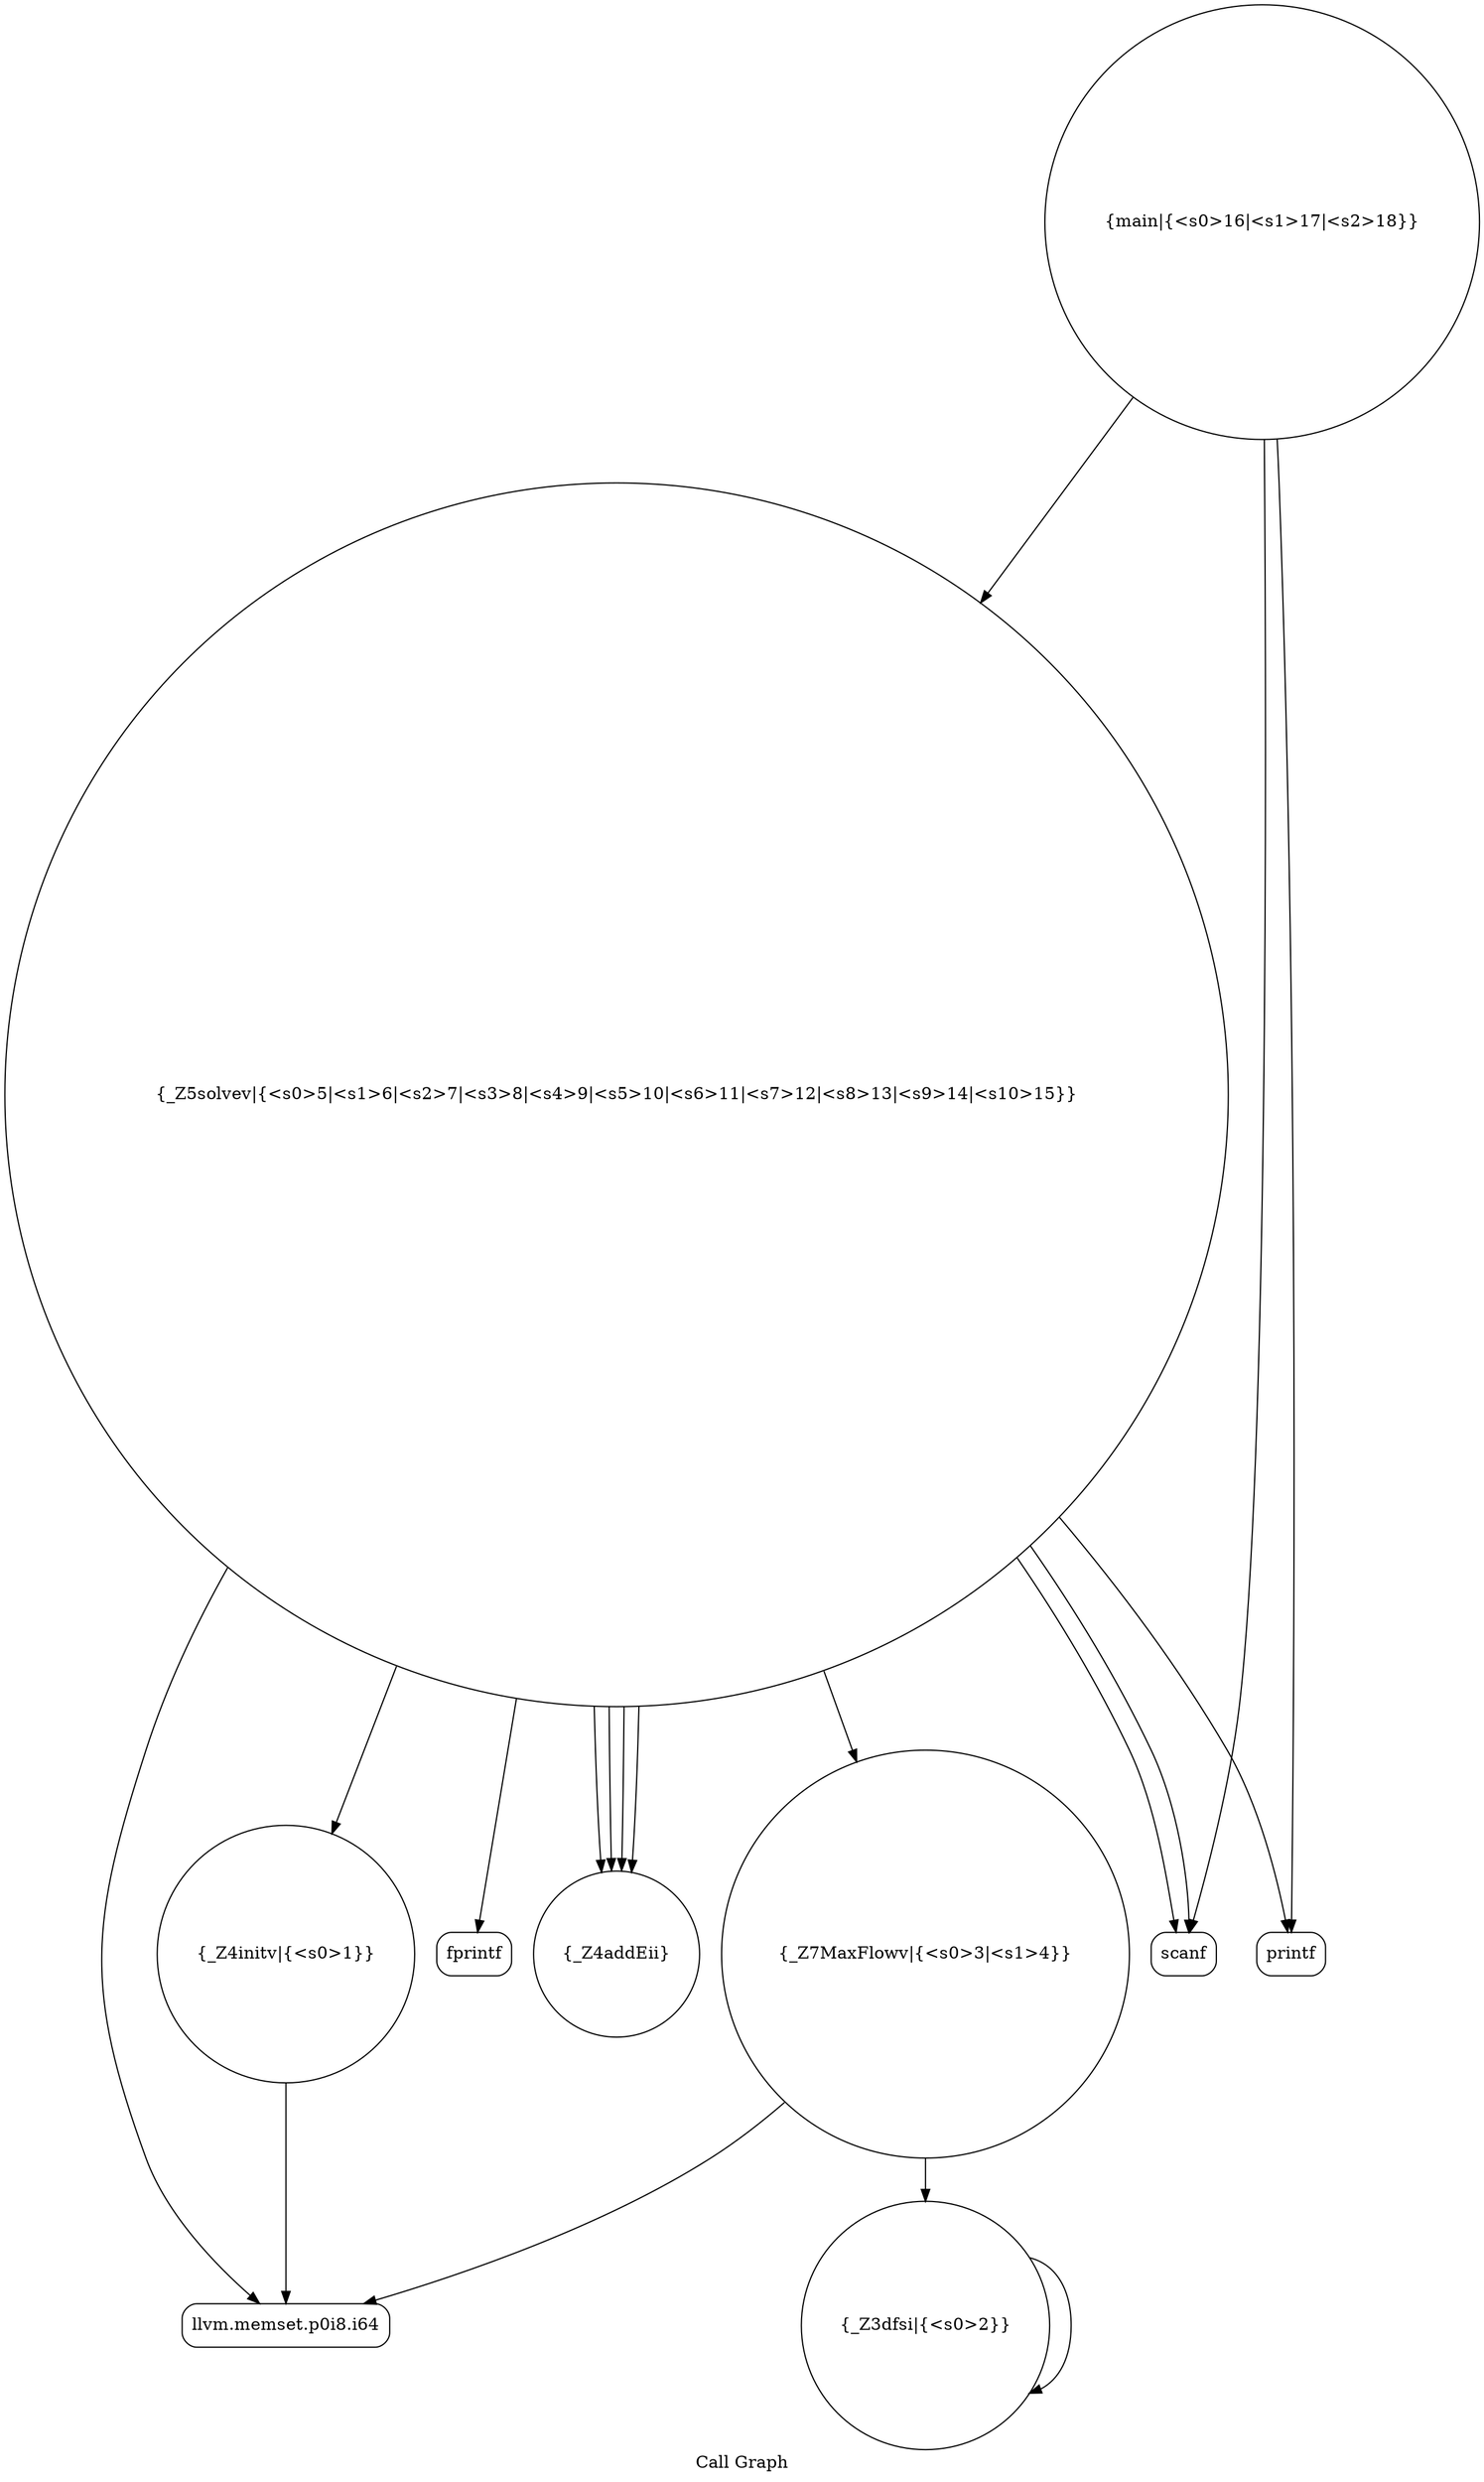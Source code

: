 digraph "Call Graph" {
	label="Call Graph";

	Node0x5598b6b300e0 [shape=record,shape=circle,label="{_Z4initv|{<s0>1}}"];
	Node0x5598b6b300e0:s0 -> Node0x5598b6b30570[color=black];
	Node0x5598b6b30870 [shape=record,shape=Mrecord,label="{fprintf}"];
	Node0x5598b6b305f0 [shape=record,shape=circle,label="{_Z4addEii}"];
	Node0x5598b6b30970 [shape=record,shape=circle,label="{main|{<s0>16|<s1>17|<s2>18}}"];
	Node0x5598b6b30970:s0 -> Node0x5598b6b307f0[color=black];
	Node0x5598b6b30970:s1 -> Node0x5598b6b308f0[color=black];
	Node0x5598b6b30970:s2 -> Node0x5598b6b30770[color=black];
	Node0x5598b6b306f0 [shape=record,shape=circle,label="{_Z7MaxFlowv|{<s0>3|<s1>4}}"];
	Node0x5598b6b306f0:s0 -> Node0x5598b6b30570[color=black];
	Node0x5598b6b306f0:s1 -> Node0x5598b6b30670[color=black];
	Node0x5598b6b307f0 [shape=record,shape=Mrecord,label="{scanf}"];
	Node0x5598b6b30570 [shape=record,shape=Mrecord,label="{llvm.memset.p0i8.i64}"];
	Node0x5598b6b308f0 [shape=record,shape=Mrecord,label="{printf}"];
	Node0x5598b6b30670 [shape=record,shape=circle,label="{_Z3dfsi|{<s0>2}}"];
	Node0x5598b6b30670:s0 -> Node0x5598b6b30670[color=black];
	Node0x5598b6b30770 [shape=record,shape=circle,label="{_Z5solvev|{<s0>5|<s1>6|<s2>7|<s3>8|<s4>9|<s5>10|<s6>11|<s7>12|<s8>13|<s9>14|<s10>15}}"];
	Node0x5598b6b30770:s0 -> Node0x5598b6b307f0[color=black];
	Node0x5598b6b30770:s1 -> Node0x5598b6b30570[color=black];
	Node0x5598b6b30770:s2 -> Node0x5598b6b307f0[color=black];
	Node0x5598b6b30770:s3 -> Node0x5598b6b300e0[color=black];
	Node0x5598b6b30770:s4 -> Node0x5598b6b305f0[color=black];
	Node0x5598b6b30770:s5 -> Node0x5598b6b305f0[color=black];
	Node0x5598b6b30770:s6 -> Node0x5598b6b305f0[color=black];
	Node0x5598b6b30770:s7 -> Node0x5598b6b305f0[color=black];
	Node0x5598b6b30770:s8 -> Node0x5598b6b30870[color=black];
	Node0x5598b6b30770:s9 -> Node0x5598b6b306f0[color=black];
	Node0x5598b6b30770:s10 -> Node0x5598b6b308f0[color=black];
}
